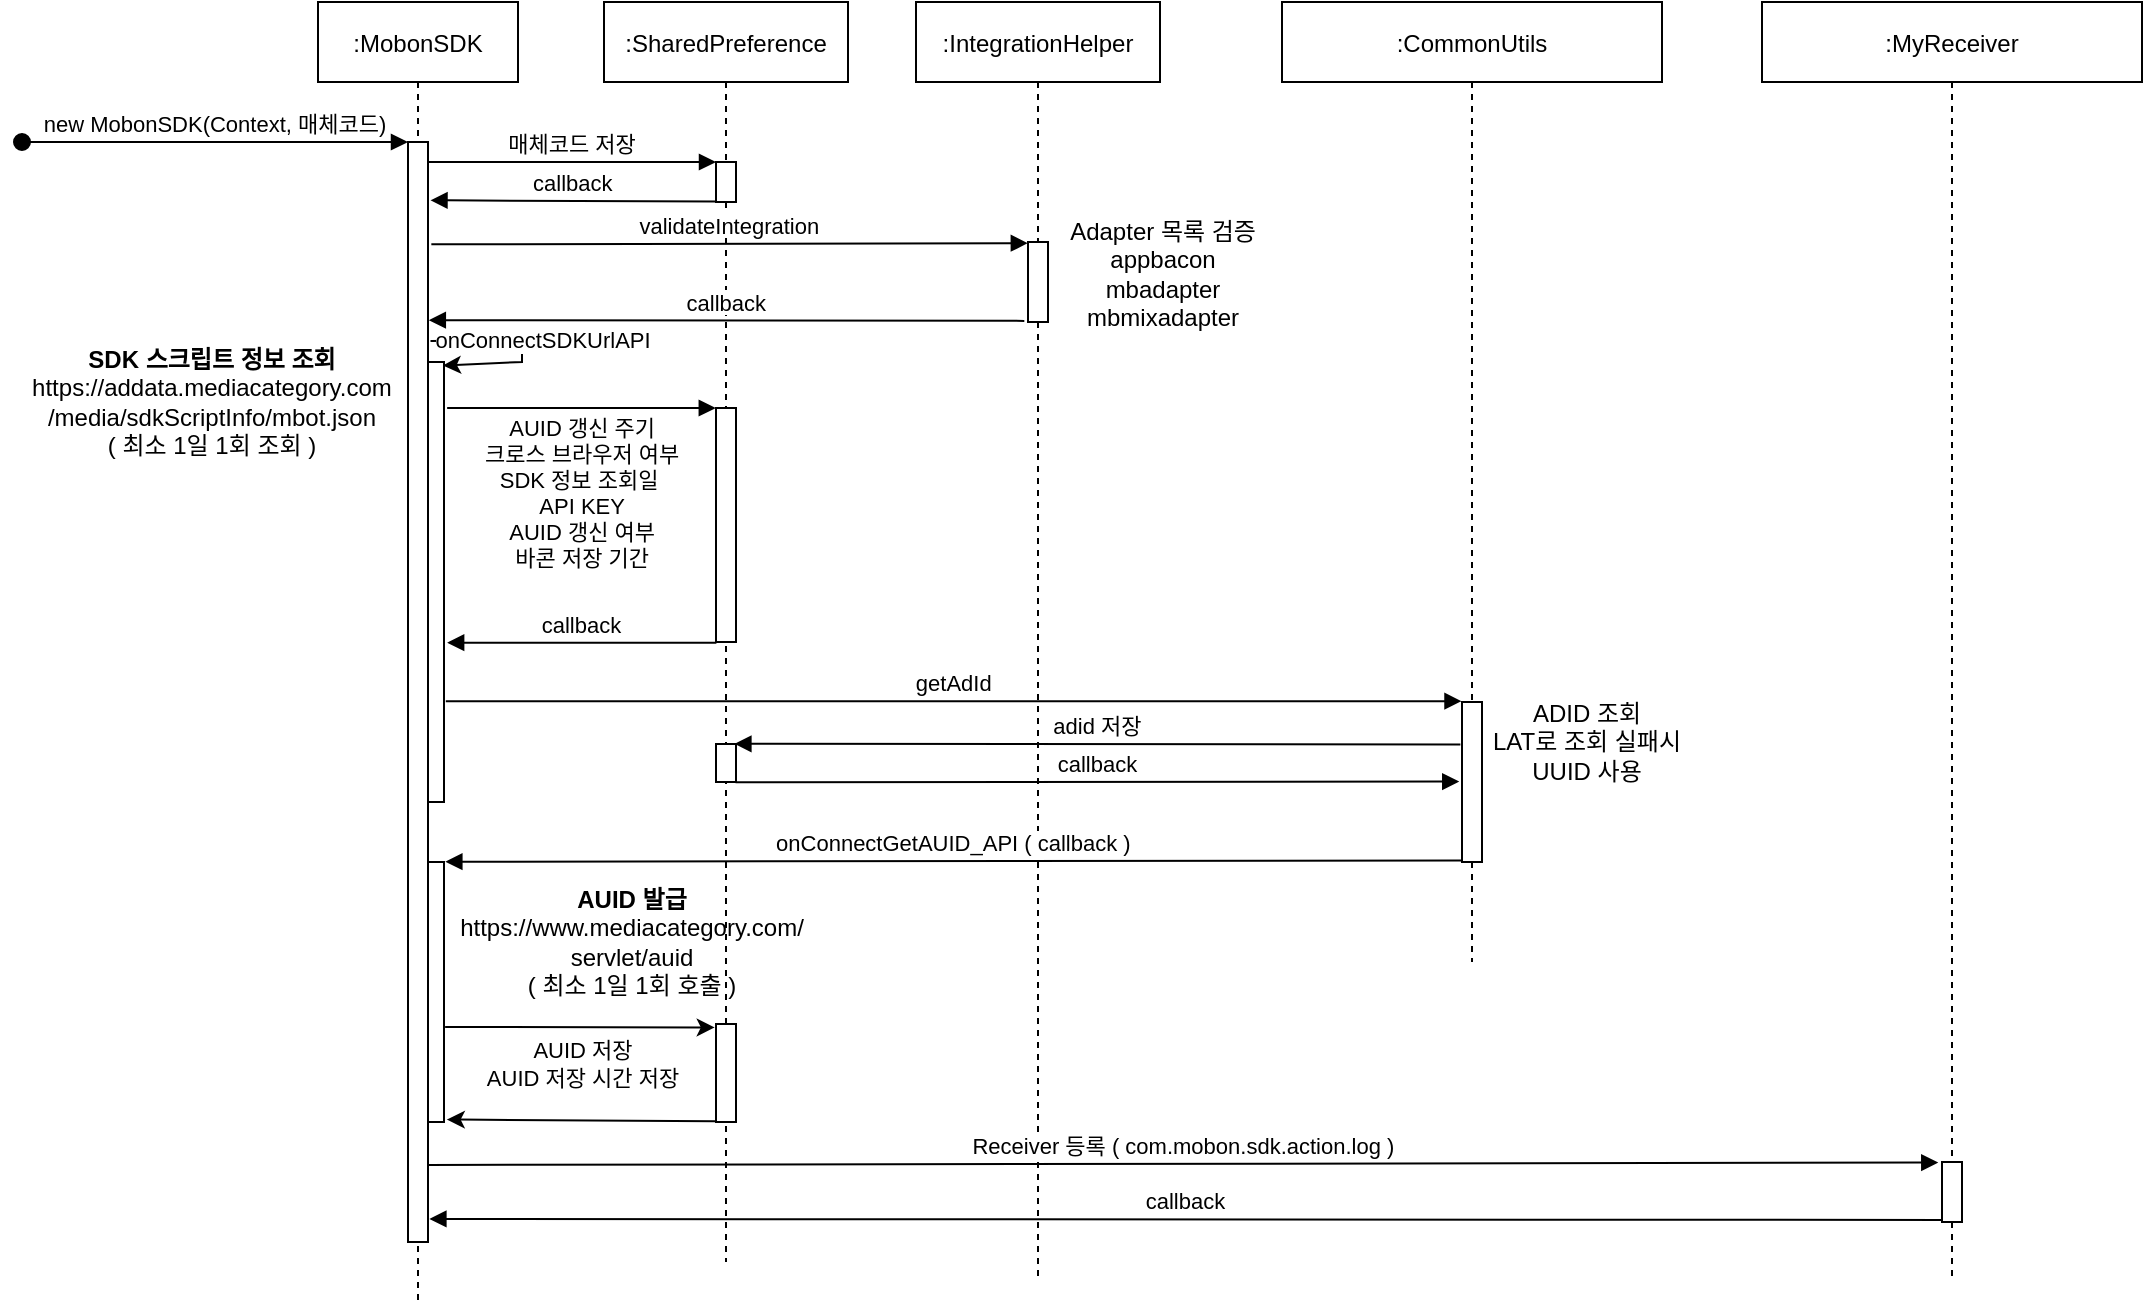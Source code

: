 <mxfile version="20.8.11" type="github">
  <diagram id="kgpKYQtTHZ0yAKxKKP6v" name="Page-1">
    <mxGraphModel dx="1914" dy="1148" grid="1" gridSize="10" guides="1" tooltips="1" connect="1" arrows="1" fold="1" page="1" pageScale="1" pageWidth="850" pageHeight="1100" math="0" shadow="0">
      <root>
        <mxCell id="0" />
        <mxCell id="1" parent="0" />
        <mxCell id="3nuBFxr9cyL0pnOWT2aG-1" value=":MobonSDK" style="shape=umlLifeline;perimeter=lifelinePerimeter;container=1;collapsible=0;recursiveResize=0;rounded=0;shadow=0;strokeWidth=1;" parent="1" vertex="1">
          <mxGeometry x="208" y="80" width="100" height="650" as="geometry" />
        </mxCell>
        <mxCell id="3nuBFxr9cyL0pnOWT2aG-2" value="" style="points=[];perimeter=orthogonalPerimeter;rounded=0;shadow=0;strokeWidth=1;" parent="3nuBFxr9cyL0pnOWT2aG-1" vertex="1">
          <mxGeometry x="45" y="70" width="10" height="550" as="geometry" />
        </mxCell>
        <mxCell id="3nuBFxr9cyL0pnOWT2aG-3" value="new MobonSDK(Context, 매체코드)" style="verticalAlign=bottom;startArrow=oval;endArrow=block;startSize=8;shadow=0;strokeWidth=1;" parent="3nuBFxr9cyL0pnOWT2aG-1" target="3nuBFxr9cyL0pnOWT2aG-2" edge="1">
          <mxGeometry relative="1" as="geometry">
            <mxPoint x="-148" y="70" as="sourcePoint" />
            <mxPoint as="offset" />
          </mxGeometry>
        </mxCell>
        <mxCell id="IYrt6UP6kHgArhikihXP-8" value="" style="points=[];perimeter=orthogonalPerimeter;rounded=0;shadow=0;strokeWidth=1;" parent="3nuBFxr9cyL0pnOWT2aG-1" vertex="1">
          <mxGeometry x="55" y="180" width="8" height="220" as="geometry" />
        </mxCell>
        <mxCell id="IYrt6UP6kHgArhikihXP-10" value="onConnectSDKUrlAPI" style="endArrow=classic;html=1;rounded=0;exitX=1.125;exitY=0.181;exitDx=0;exitDy=0;exitPerimeter=0;entryX=0.933;entryY=0.008;entryDx=0;entryDy=0;entryPerimeter=0;" parent="3nuBFxr9cyL0pnOWT2aG-1" source="3nuBFxr9cyL0pnOWT2aG-2" target="IYrt6UP6kHgArhikihXP-8" edge="1">
          <mxGeometry x="-0.045" y="10" width="50" height="50" relative="1" as="geometry">
            <mxPoint x="92" y="180" as="sourcePoint" />
            <mxPoint x="102" y="190" as="targetPoint" />
            <Array as="points">
              <mxPoint x="102" y="169" />
              <mxPoint x="102" y="180" />
            </Array>
            <mxPoint as="offset" />
          </mxGeometry>
        </mxCell>
        <mxCell id="IYrt6UP6kHgArhikihXP-26" value="" style="points=[];perimeter=orthogonalPerimeter;rounded=0;shadow=0;strokeWidth=1;" parent="3nuBFxr9cyL0pnOWT2aG-1" vertex="1">
          <mxGeometry x="55" y="430" width="8" height="130" as="geometry" />
        </mxCell>
        <mxCell id="3nuBFxr9cyL0pnOWT2aG-5" value=":SharedPreference" style="shape=umlLifeline;perimeter=lifelinePerimeter;container=1;collapsible=0;recursiveResize=0;rounded=0;shadow=0;strokeWidth=1;" parent="1" vertex="1">
          <mxGeometry x="351" y="80" width="122" height="630" as="geometry" />
        </mxCell>
        <mxCell id="3nuBFxr9cyL0pnOWT2aG-6" value="" style="points=[];perimeter=orthogonalPerimeter;rounded=0;shadow=0;strokeWidth=1;" parent="3nuBFxr9cyL0pnOWT2aG-5" vertex="1">
          <mxGeometry x="56" y="80" width="10" height="20" as="geometry" />
        </mxCell>
        <mxCell id="IYrt6UP6kHgArhikihXP-14" value="" style="points=[];perimeter=orthogonalPerimeter;rounded=0;shadow=0;strokeWidth=1;" parent="3nuBFxr9cyL0pnOWT2aG-5" vertex="1">
          <mxGeometry x="56" y="203" width="10" height="117" as="geometry" />
        </mxCell>
        <mxCell id="IYrt6UP6kHgArhikihXP-22" value="" style="points=[];perimeter=orthogonalPerimeter;rounded=0;shadow=0;strokeWidth=1;" parent="3nuBFxr9cyL0pnOWT2aG-5" vertex="1">
          <mxGeometry x="56" y="371" width="10" height="19" as="geometry" />
        </mxCell>
        <mxCell id="IYrt6UP6kHgArhikihXP-28" value="" style="points=[];perimeter=orthogonalPerimeter;rounded=0;shadow=0;strokeWidth=1;" parent="3nuBFxr9cyL0pnOWT2aG-5" vertex="1">
          <mxGeometry x="56" y="511" width="10" height="49" as="geometry" />
        </mxCell>
        <mxCell id="IYrt6UP6kHgArhikihXP-27" value="&lt;b&gt;AUID 발급&lt;/b&gt;&lt;br&gt;https://www.mediacategory.com/&lt;br&gt;servlet/auid&lt;br&gt;( 최소 1일 1회 호출 )" style="text;html=1;strokeColor=none;fillColor=none;align=center;verticalAlign=middle;whiteSpace=wrap;rounded=0;" parent="3nuBFxr9cyL0pnOWT2aG-5" vertex="1">
          <mxGeometry x="-81" y="430" width="190" height="80" as="geometry" />
        </mxCell>
        <mxCell id="3nuBFxr9cyL0pnOWT2aG-8" value="매체코드 저장" style="verticalAlign=bottom;endArrow=block;entryX=0;entryY=0;shadow=0;strokeWidth=1;" parent="1" source="3nuBFxr9cyL0pnOWT2aG-2" target="3nuBFxr9cyL0pnOWT2aG-6" edge="1">
          <mxGeometry relative="1" as="geometry">
            <mxPoint x="363" y="160" as="sourcePoint" />
            <mxPoint as="offset" />
          </mxGeometry>
        </mxCell>
        <mxCell id="3nuBFxr9cyL0pnOWT2aG-9" value="callback" style="verticalAlign=bottom;endArrow=block;shadow=0;strokeWidth=1;entryX=1.125;entryY=0.053;entryDx=0;entryDy=0;entryPerimeter=0;exitX=-0.008;exitY=0.988;exitDx=0;exitDy=0;exitPerimeter=0;" parent="1" source="3nuBFxr9cyL0pnOWT2aG-6" target="3nuBFxr9cyL0pnOWT2aG-2" edge="1">
          <mxGeometry relative="1" as="geometry">
            <mxPoint x="328" y="200" as="sourcePoint" />
            <mxPoint x="270" y="200" as="targetPoint" />
          </mxGeometry>
        </mxCell>
        <mxCell id="IYrt6UP6kHgArhikihXP-2" value=":IntegrationHelper" style="shape=umlLifeline;perimeter=lifelinePerimeter;container=1;collapsible=0;recursiveResize=0;rounded=0;shadow=0;strokeWidth=1;" parent="1" vertex="1">
          <mxGeometry x="507" y="80" width="122" height="640" as="geometry" />
        </mxCell>
        <mxCell id="IYrt6UP6kHgArhikihXP-3" value="" style="points=[];perimeter=orthogonalPerimeter;rounded=0;shadow=0;strokeWidth=1;" parent="IYrt6UP6kHgArhikihXP-2" vertex="1">
          <mxGeometry x="56" y="120" width="10" height="40" as="geometry" />
        </mxCell>
        <mxCell id="IYrt6UP6kHgArhikihXP-4" value="validateIntegration" style="verticalAlign=bottom;endArrow=block;entryX=-0.008;entryY=0.015;shadow=0;strokeWidth=1;exitX=1.167;exitY=0.093;exitDx=0;exitDy=0;exitPerimeter=0;entryDx=0;entryDy=0;entryPerimeter=0;" parent="1" source="3nuBFxr9cyL0pnOWT2aG-2" target="IYrt6UP6kHgArhikihXP-3" edge="1">
          <mxGeometry relative="1" as="geometry">
            <mxPoint x="273" y="170" as="sourcePoint" />
            <mxPoint x="396" y="170" as="targetPoint" />
            <mxPoint as="offset" />
          </mxGeometry>
        </mxCell>
        <mxCell id="IYrt6UP6kHgArhikihXP-7" value="callback" style="verticalAlign=bottom;endArrow=block;shadow=0;strokeWidth=1;entryX=1.042;entryY=0.162;entryDx=0;entryDy=0;entryPerimeter=0;exitX=-0.185;exitY=0.986;exitDx=0;exitDy=0;exitPerimeter=0;" parent="1" source="IYrt6UP6kHgArhikihXP-3" target="3nuBFxr9cyL0pnOWT2aG-2" edge="1">
          <mxGeometry relative="1" as="geometry">
            <mxPoint x="502.08" y="240.5" as="sourcePoint" />
            <mxPoint x="380.0" y="240" as="targetPoint" />
          </mxGeometry>
        </mxCell>
        <mxCell id="IYrt6UP6kHgArhikihXP-13" value="&lt;b&gt;SDK 스크립트 정보 조회&lt;/b&gt;&lt;br&gt;https://addata.mediacategory.com&lt;br&gt;/media/sdkScriptInfo/mbot.json&lt;br&gt;( 최소 1일 1회 조회 )" style="text;html=1;strokeColor=none;fillColor=none;align=center;verticalAlign=middle;whiteSpace=wrap;rounded=0;" parent="1" vertex="1">
          <mxGeometry x="60" y="240" width="190" height="80" as="geometry" />
        </mxCell>
        <mxCell id="IYrt6UP6kHgArhikihXP-15" value="AUID 갱신 주기&#xa;크로스 브라우저 여부&#xa;SDK 정보 조회일 &#xa;API KEY&#xa;AUID 갱신 여부&#xa;바콘 저장 기간&#xa;" style="verticalAlign=bottom;endArrow=block;shadow=0;strokeWidth=1;exitX=1.197;exitY=0.325;exitDx=0;exitDy=0;exitPerimeter=0;entryX=-0.01;entryY=0;entryDx=0;entryDy=0;entryPerimeter=0;" parent="1" target="IYrt6UP6kHgArhikihXP-14" edge="1">
          <mxGeometry x="0.006" y="-97" relative="1" as="geometry">
            <mxPoint x="272.576" y="283" as="sourcePoint" />
            <mxPoint x="380" y="283" as="targetPoint" />
            <mxPoint as="offset" />
          </mxGeometry>
        </mxCell>
        <mxCell id="IYrt6UP6kHgArhikihXP-16" value="callback" style="verticalAlign=bottom;endArrow=block;shadow=0;strokeWidth=1;entryX=1.197;entryY=0.638;entryDx=0;entryDy=0;entryPerimeter=0;exitX=0.02;exitY=1.003;exitDx=0;exitDy=0;exitPerimeter=0;" parent="1" source="IYrt6UP6kHgArhikihXP-14" target="IYrt6UP6kHgArhikihXP-8" edge="1">
          <mxGeometry relative="1" as="geometry">
            <mxPoint x="416.92" y="189.76" as="sourcePoint" />
            <mxPoint x="273.45" y="190.24" as="targetPoint" />
          </mxGeometry>
        </mxCell>
        <mxCell id="IYrt6UP6kHgArhikihXP-17" value="Adapter 목록 검증&lt;br&gt;appbacon&lt;br&gt;mbadapter&lt;br&gt;mbmixadapter" style="text;html=1;align=center;verticalAlign=middle;resizable=0;points=[];autosize=1;strokeColor=none;fillColor=none;" parent="1" vertex="1">
          <mxGeometry x="570" y="181" width="120" height="70" as="geometry" />
        </mxCell>
        <mxCell id="IYrt6UP6kHgArhikihXP-18" value=":CommonUtils" style="shape=umlLifeline;perimeter=lifelinePerimeter;container=1;collapsible=0;recursiveResize=0;rounded=0;shadow=0;strokeWidth=1;" parent="1" vertex="1">
          <mxGeometry x="690" y="80" width="190" height="480" as="geometry" />
        </mxCell>
        <mxCell id="IYrt6UP6kHgArhikihXP-19" value="" style="points=[];perimeter=orthogonalPerimeter;rounded=0;shadow=0;strokeWidth=1;" parent="IYrt6UP6kHgArhikihXP-18" vertex="1">
          <mxGeometry x="90" y="350" width="10" height="80" as="geometry" />
        </mxCell>
        <mxCell id="IYrt6UP6kHgArhikihXP-21" value="ADID 조회&lt;br&gt;LAT로 조회 실패시 UUID 사용" style="text;html=1;strokeColor=none;fillColor=none;align=center;verticalAlign=middle;whiteSpace=wrap;rounded=0;" parent="IYrt6UP6kHgArhikihXP-18" vertex="1">
          <mxGeometry x="100" y="355" width="105" height="30" as="geometry" />
        </mxCell>
        <mxCell id="IYrt6UP6kHgArhikihXP-20" value="getAdId" style="verticalAlign=bottom;endArrow=block;entryX=-0.025;entryY=-0.005;shadow=0;strokeWidth=1;exitX=1.112;exitY=0.771;exitDx=0;exitDy=0;exitPerimeter=0;entryDx=0;entryDy=0;entryPerimeter=0;" parent="1" source="IYrt6UP6kHgArhikihXP-8" target="IYrt6UP6kHgArhikihXP-19" edge="1">
          <mxGeometry x="0.0" relative="1" as="geometry">
            <mxPoint x="273" y="430" as="sourcePoint" />
            <mxPoint x="417" y="430" as="targetPoint" />
            <mxPoint as="offset" />
          </mxGeometry>
        </mxCell>
        <mxCell id="IYrt6UP6kHgArhikihXP-23" value="adid 저장" style="verticalAlign=bottom;endArrow=block;entryX=0.92;entryY=-0.005;shadow=0;strokeWidth=1;entryDx=0;entryDy=0;entryPerimeter=0;exitX=-0.08;exitY=0.266;exitDx=0;exitDy=0;exitPerimeter=0;" parent="1" source="IYrt6UP6kHgArhikihXP-19" target="IYrt6UP6kHgArhikihXP-22" edge="1">
          <mxGeometry relative="1" as="geometry">
            <mxPoint x="760" y="450" as="sourcePoint" />
            <mxPoint x="572.92" y="210.6" as="targetPoint" />
            <mxPoint as="offset" />
          </mxGeometry>
        </mxCell>
        <mxCell id="IYrt6UP6kHgArhikihXP-24" value="callback" style="verticalAlign=bottom;endArrow=block;shadow=0;strokeWidth=1;entryX=-0.137;entryY=0.497;entryDx=0;entryDy=0;entryPerimeter=0;exitX=0.975;exitY=1.008;exitDx=0;exitDy=0;exitPerimeter=0;" parent="1" source="IYrt6UP6kHgArhikihXP-22" target="IYrt6UP6kHgArhikihXP-19" edge="1">
          <mxGeometry relative="1" as="geometry">
            <mxPoint x="416.92" y="189.76" as="sourcePoint" />
            <mxPoint x="273.51" y="190.24" as="targetPoint" />
          </mxGeometry>
        </mxCell>
        <mxCell id="IYrt6UP6kHgArhikihXP-25" value="onConnectGetAUID_API ( callback )" style="verticalAlign=bottom;endArrow=block;shadow=0;strokeWidth=1;exitX=0.019;exitY=0.991;exitDx=0;exitDy=0;exitPerimeter=0;entryX=1.085;entryY=-0.001;entryDx=0;entryDy=0;entryPerimeter=0;" parent="1" source="IYrt6UP6kHgArhikihXP-19" target="IYrt6UP6kHgArhikihXP-26" edge="1">
          <mxGeometry x="0.0" relative="1" as="geometry">
            <mxPoint x="426.75" y="480.152" as="sourcePoint" />
            <mxPoint x="290" y="509" as="targetPoint" />
            <mxPoint as="offset" />
          </mxGeometry>
        </mxCell>
        <mxCell id="IYrt6UP6kHgArhikihXP-29" value="AUID 저장&lt;br&gt;AUID 저장 시간 저장" style="endArrow=classic;html=1;rounded=0;entryX=-0.064;entryY=0.035;entryDx=0;entryDy=0;entryPerimeter=0;exitX=1.071;exitY=0.195;exitDx=0;exitDy=0;exitPerimeter=0;" parent="1" target="IYrt6UP6kHgArhikihXP-28" edge="1">
          <mxGeometry x="0.016" y="-18" width="50" height="50" relative="1" as="geometry">
            <mxPoint x="271.568" y="592.45" as="sourcePoint" />
            <mxPoint x="370" y="501" as="targetPoint" />
            <mxPoint as="offset" />
          </mxGeometry>
        </mxCell>
        <mxCell id="IYrt6UP6kHgArhikihXP-30" value="" style="endArrow=classic;html=1;rounded=0;entryX=1.175;entryY=0.616;entryDx=0;entryDy=0;entryPerimeter=0;exitX=-0.027;exitY=0.992;exitDx=0;exitDy=0;exitPerimeter=0;" parent="1" source="IYrt6UP6kHgArhikihXP-28" edge="1">
          <mxGeometry x="0.016" y="-18" width="50" height="50" relative="1" as="geometry">
            <mxPoint x="340" y="681" as="sourcePoint" />
            <mxPoint x="272.4" y="638.76" as="targetPoint" />
            <mxPoint as="offset" />
          </mxGeometry>
        </mxCell>
        <mxCell id="IYrt6UP6kHgArhikihXP-31" value=":MyReceiver" style="shape=umlLifeline;perimeter=lifelinePerimeter;container=1;collapsible=0;recursiveResize=0;rounded=0;shadow=0;strokeWidth=1;" parent="1" vertex="1">
          <mxGeometry x="930" y="80" width="190" height="640" as="geometry" />
        </mxCell>
        <mxCell id="IYrt6UP6kHgArhikihXP-32" value="" style="points=[];perimeter=orthogonalPerimeter;rounded=0;shadow=0;strokeWidth=1;" parent="IYrt6UP6kHgArhikihXP-31" vertex="1">
          <mxGeometry x="90" y="580" width="10" height="30" as="geometry" />
        </mxCell>
        <mxCell id="IYrt6UP6kHgArhikihXP-34" value="Receiver 등록 ( com.mobon.sdk.action.log )" style="verticalAlign=bottom;endArrow=block;entryX=-0.186;entryY=0.009;shadow=0;strokeWidth=1;exitX=1.02;exitY=0.93;exitDx=0;exitDy=0;exitPerimeter=0;entryDx=0;entryDy=0;entryPerimeter=0;" parent="1" source="3nuBFxr9cyL0pnOWT2aG-2" target="IYrt6UP6kHgArhikihXP-32" edge="1">
          <mxGeometry x="0.0" relative="1" as="geometry">
            <mxPoint x="281.896" y="439.62" as="sourcePoint" />
            <mxPoint x="789.75" y="439.6" as="targetPoint" />
            <mxPoint as="offset" />
          </mxGeometry>
        </mxCell>
        <mxCell id="IYrt6UP6kHgArhikihXP-35" value="callback" style="verticalAlign=bottom;endArrow=block;shadow=0;strokeWidth=1;exitX=0.023;exitY=0.966;exitDx=0;exitDy=0;exitPerimeter=0;entryX=1.07;entryY=0.979;entryDx=0;entryDy=0;entryPerimeter=0;" parent="1" source="IYrt6UP6kHgArhikihXP-32" target="3nuBFxr9cyL0pnOWT2aG-2" edge="1">
          <mxGeometry x="0.0" relative="1" as="geometry">
            <mxPoint x="790.19" y="519.28" as="sourcePoint" />
            <mxPoint x="270" y="690" as="targetPoint" />
            <mxPoint as="offset" />
          </mxGeometry>
        </mxCell>
      </root>
    </mxGraphModel>
  </diagram>
</mxfile>
